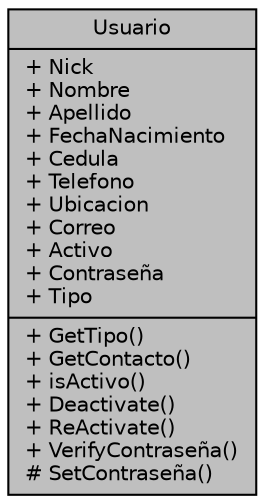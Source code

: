 digraph "Usuario"
{
 // INTERACTIVE_SVG=YES
 // LATEX_PDF_SIZE
  edge [fontname="Helvetica",fontsize="10",labelfontname="Helvetica",labelfontsize="10"];
  node [fontname="Helvetica",fontsize="10",shape=record];
  Node1 [label="{Usuario\n|+ Nick\l+ Nombre\l+ Apellido\l+ FechaNacimiento\l+ Cedula\l+ Telefono\l+ Ubicacion\l+ Correo\l+ Activo\l+ Contraseña\l+ Tipo\l|+ GetTipo()\l+ GetContacto()\l+ isActivo()\l+ Deactivate()\l+ ReActivate()\l+ VerifyContraseña()\l# SetContraseña()\l}",height=0.2,width=0.4,color="black", fillcolor="grey75", style="filled", fontcolor="black",tooltip="Clase abstracta Usuario para que luego hereden Administrador, Trabajador y Empleador"];
}
